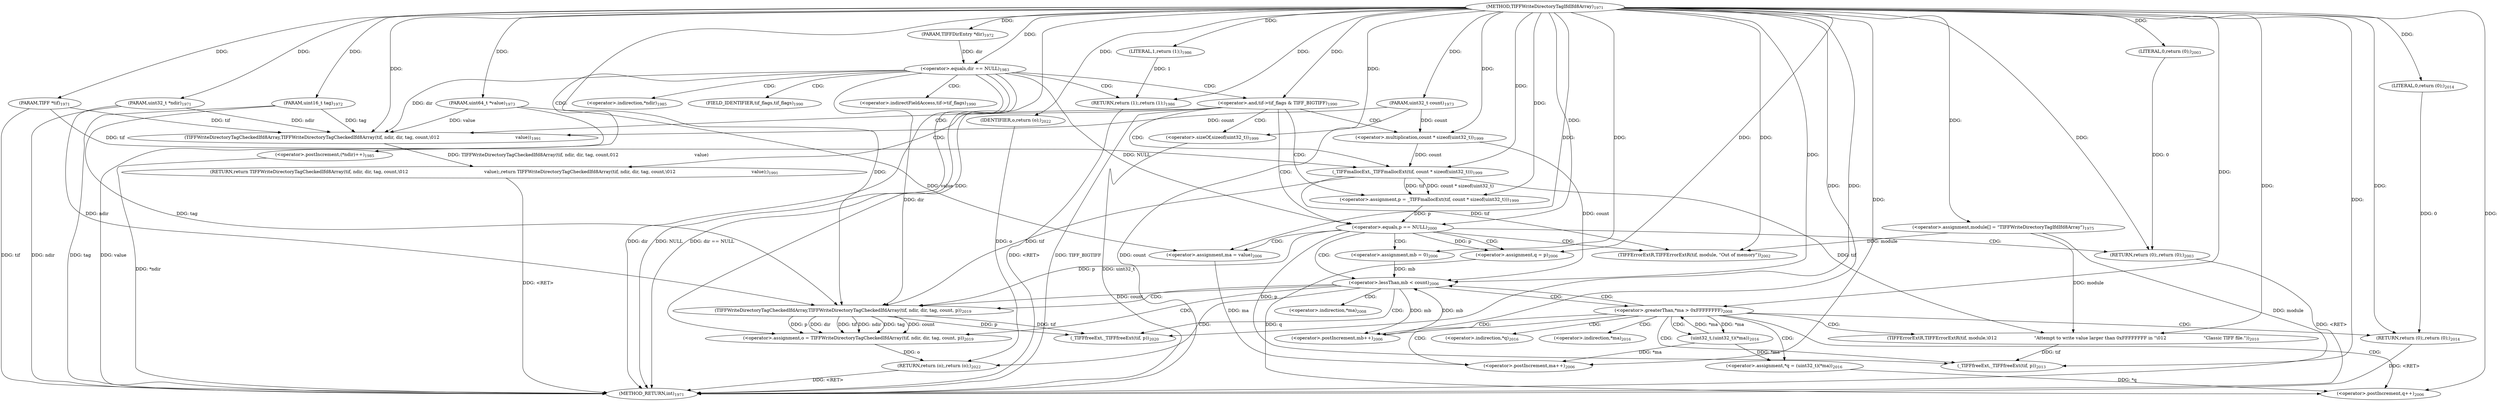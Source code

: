 digraph "TIFFWriteDirectoryTagIfdIfd8Array" {  
"69168" [label = <(METHOD,TIFFWriteDirectoryTagIfdIfd8Array)<SUB>1971</SUB>> ]
"69287" [label = <(METHOD_RETURN,int)<SUB>1971</SUB>> ]
"69169" [label = <(PARAM,TIFF *tif)<SUB>1971</SUB>> ]
"69170" [label = <(PARAM,uint32_t *ndir)<SUB>1971</SUB>> ]
"69171" [label = <(PARAM,TIFFDirEntry *dir)<SUB>1972</SUB>> ]
"69172" [label = <(PARAM,uint16_t tag)<SUB>1972</SUB>> ]
"69173" [label = <(PARAM,uint32_t count)<SUB>1973</SUB>> ]
"69174" [label = <(PARAM,uint64_t *value)<SUB>1973</SUB>> ]
"69177" [label = <(&lt;operator&gt;.assignment,module[] = &quot;TIFFWriteDirectoryTagIfdIfd8Array&quot;)<SUB>1975</SUB>> ]
"69210" [label = <(&lt;operator&gt;.assignment,p = _TIFFmallocExt(tif, count * sizeof(uint32_t)))<SUB>1999</SUB>> ]
"69273" [label = <(&lt;operator&gt;.assignment,o = TIFFWriteDirectoryTagCheckedIfdArray(tif, ndir, dir, tag, count, p))<SUB>2019</SUB>> ]
"69282" [label = <(_TIFFfreeExt,_TIFFfreeExt(tif, p))<SUB>2020</SUB>> ]
"69285" [label = <(RETURN,return (o);,return (o);)<SUB>2022</SUB>> ]
"69186" [label = <(&lt;operator&gt;.equals,dir == NULL)<SUB>1983</SUB>> ]
"69196" [label = <(&lt;operator&gt;.and,tif-&gt;tif_flags &amp; TIFF_BIGTIFF)<SUB>1990</SUB>> ]
"69219" [label = <(&lt;operator&gt;.equals,p == NULL)<SUB>2000</SUB>> ]
"69241" [label = <(&lt;operator&gt;.lessThan,mb &lt; count)<SUB>2006</SUB>> ]
"69286" [label = <(IDENTIFIER,o,return (o);)<SUB>2022</SUB>> ]
"69190" [label = <(&lt;operator&gt;.postIncrement,(*ndir)++)<SUB>1985</SUB>> ]
"69193" [label = <(RETURN,return (1);,return (1);)<SUB>1986</SUB>> ]
"69202" [label = <(RETURN,return TIFFWriteDirectoryTagCheckedIfd8Array(tif, ndir, dir, tag, count,\012                                                     value);,return TIFFWriteDirectoryTagCheckedIfd8Array(tif, ndir, dir, tag, count,\012                                                     value);)<SUB>1991</SUB>> ]
"69212" [label = <(_TIFFmallocExt,_TIFFmallocExt(tif, count * sizeof(uint32_t)))<SUB>1999</SUB>> ]
"69223" [label = <(TIFFErrorExtR,TIFFErrorExtR(tif, module, &quot;Out of memory&quot;))<SUB>2002</SUB>> ]
"69227" [label = <(RETURN,return (0);,return (0);)<SUB>2003</SUB>> ]
"69245" [label = <(&lt;operator&gt;.postIncrement,ma++)<SUB>2006</SUB>> ]
"69247" [label = <(&lt;operator&gt;.postIncrement,mb++)<SUB>2006</SUB>> ]
"69249" [label = <(&lt;operator&gt;.postIncrement,q++)<SUB>2006</SUB>> ]
"69267" [label = <(&lt;operator&gt;.assignment,*q = (uint32_t)(*ma))<SUB>2016</SUB>> ]
"69275" [label = <(TIFFWriteDirectoryTagCheckedIfdArray,TIFFWriteDirectoryTagCheckedIfdArray(tif, ndir, dir, tag, count, p))<SUB>2019</SUB>> ]
"69194" [label = <(LITERAL,1,return (1);)<SUB>1986</SUB>> ]
"69203" [label = <(TIFFWriteDirectoryTagCheckedIfd8Array,TIFFWriteDirectoryTagCheckedIfd8Array(tif, ndir, dir, tag, count,\012                                                     value))<SUB>1991</SUB>> ]
"69214" [label = <(&lt;operator&gt;.multiplication,count * sizeof(uint32_t))<SUB>1999</SUB>> ]
"69228" [label = <(LITERAL,0,return (0);)<SUB>2003</SUB>> ]
"69232" [label = <(&lt;operator&gt;.assignment,q = p)<SUB>2006</SUB>> ]
"69235" [label = <(&lt;operator&gt;.assignment,ma = value)<SUB>2006</SUB>> ]
"69238" [label = <(&lt;operator&gt;.assignment,mb = 0)<SUB>2006</SUB>> ]
"69253" [label = <(&lt;operator&gt;.greaterThan,*ma &gt; 0xFFFFFFFF)<SUB>2008</SUB>> ]
"69216" [label = <(&lt;operator&gt;.sizeOf,sizeof(uint32_t))<SUB>1999</SUB>> ]
"69258" [label = <(TIFFErrorExtR,TIFFErrorExtR(tif, module,\012                          &quot;Attempt to write value larger than 0xFFFFFFFF in &quot;\012                          &quot;Classic TIFF file.&quot;))<SUB>2010</SUB>> ]
"69262" [label = <(_TIFFfreeExt,_TIFFfreeExt(tif, p))<SUB>2013</SUB>> ]
"69265" [label = <(RETURN,return (0);,return (0);)<SUB>2014</SUB>> ]
"69270" [label = <(uint32_t,(uint32_t)(*ma))<SUB>2016</SUB>> ]
"69266" [label = <(LITERAL,0,return (0);)<SUB>2014</SUB>> ]
"69197" [label = <(&lt;operator&gt;.indirectFieldAccess,tif-&gt;tif_flags)<SUB>1990</SUB>> ]
"69191" [label = <(&lt;operator&gt;.indirection,*ndir)<SUB>1985</SUB>> ]
"69199" [label = <(FIELD_IDENTIFIER,tif_flags,tif_flags)<SUB>1990</SUB>> ]
"69268" [label = <(&lt;operator&gt;.indirection,*q)<SUB>2016</SUB>> ]
"69254" [label = <(&lt;operator&gt;.indirection,*ma)<SUB>2008</SUB>> ]
"69271" [label = <(&lt;operator&gt;.indirection,*ma)<SUB>2016</SUB>> ]
  "69202" -> "69287"  [ label = "DDG: &lt;RET&gt;"] 
  "69265" -> "69287"  [ label = "DDG: &lt;RET&gt;"] 
  "69193" -> "69287"  [ label = "DDG: &lt;RET&gt;"] 
  "69285" -> "69287"  [ label = "DDG: &lt;RET&gt;"] 
  "69227" -> "69287"  [ label = "DDG: &lt;RET&gt;"] 
  "69169" -> "69287"  [ label = "DDG: tif"] 
  "69170" -> "69287"  [ label = "DDG: ndir"] 
  "69172" -> "69287"  [ label = "DDG: tag"] 
  "69173" -> "69287"  [ label = "DDG: count"] 
  "69174" -> "69287"  [ label = "DDG: value"] 
  "69177" -> "69287"  [ label = "DDG: module"] 
  "69186" -> "69287"  [ label = "DDG: dir"] 
  "69186" -> "69287"  [ label = "DDG: NULL"] 
  "69186" -> "69287"  [ label = "DDG: dir == NULL"] 
  "69190" -> "69287"  [ label = "DDG: *ndir"] 
  "69216" -> "69287"  [ label = "DDG: uint32_t"] 
  "69196" -> "69287"  [ label = "DDG: TIFF_BIGTIFF"] 
  "69168" -> "69169"  [ label = "DDG: "] 
  "69168" -> "69170"  [ label = "DDG: "] 
  "69168" -> "69171"  [ label = "DDG: "] 
  "69168" -> "69172"  [ label = "DDG: "] 
  "69168" -> "69173"  [ label = "DDG: "] 
  "69168" -> "69174"  [ label = "DDG: "] 
  "69168" -> "69177"  [ label = "DDG: "] 
  "69212" -> "69210"  [ label = "DDG: tif"] 
  "69212" -> "69210"  [ label = "DDG: count * sizeof(uint32_t)"] 
  "69275" -> "69273"  [ label = "DDG: dir"] 
  "69275" -> "69273"  [ label = "DDG: tif"] 
  "69275" -> "69273"  [ label = "DDG: ndir"] 
  "69275" -> "69273"  [ label = "DDG: tag"] 
  "69275" -> "69273"  [ label = "DDG: count"] 
  "69275" -> "69273"  [ label = "DDG: p"] 
  "69286" -> "69285"  [ label = "DDG: o"] 
  "69273" -> "69285"  [ label = "DDG: o"] 
  "69168" -> "69210"  [ label = "DDG: "] 
  "69168" -> "69273"  [ label = "DDG: "] 
  "69275" -> "69282"  [ label = "DDG: tif"] 
  "69168" -> "69282"  [ label = "DDG: "] 
  "69275" -> "69282"  [ label = "DDG: p"] 
  "69168" -> "69286"  [ label = "DDG: "] 
  "69171" -> "69186"  [ label = "DDG: dir"] 
  "69168" -> "69186"  [ label = "DDG: "] 
  "69194" -> "69193"  [ label = "DDG: 1"] 
  "69168" -> "69193"  [ label = "DDG: "] 
  "69168" -> "69196"  [ label = "DDG: "] 
  "69203" -> "69202"  [ label = "DDG: TIFFWriteDirectoryTagCheckedIfd8Array(tif, ndir, dir, tag, count,\012                                                     value)"] 
  "69169" -> "69212"  [ label = "DDG: tif"] 
  "69168" -> "69212"  [ label = "DDG: "] 
  "69214" -> "69212"  [ label = "DDG: count"] 
  "69210" -> "69219"  [ label = "DDG: p"] 
  "69168" -> "69219"  [ label = "DDG: "] 
  "69186" -> "69219"  [ label = "DDG: NULL"] 
  "69228" -> "69227"  [ label = "DDG: 0"] 
  "69168" -> "69227"  [ label = "DDG: "] 
  "69238" -> "69241"  [ label = "DDG: mb"] 
  "69247" -> "69241"  [ label = "DDG: mb"] 
  "69168" -> "69241"  [ label = "DDG: "] 
  "69214" -> "69241"  [ label = "DDG: count"] 
  "69270" -> "69267"  [ label = "DDG: *ma"] 
  "69212" -> "69275"  [ label = "DDG: tif"] 
  "69168" -> "69275"  [ label = "DDG: "] 
  "69170" -> "69275"  [ label = "DDG: ndir"] 
  "69186" -> "69275"  [ label = "DDG: dir"] 
  "69172" -> "69275"  [ label = "DDG: tag"] 
  "69241" -> "69275"  [ label = "DDG: count"] 
  "69219" -> "69275"  [ label = "DDG: p"] 
  "69168" -> "69194"  [ label = "DDG: "] 
  "69173" -> "69214"  [ label = "DDG: count"] 
  "69168" -> "69214"  [ label = "DDG: "] 
  "69212" -> "69223"  [ label = "DDG: tif"] 
  "69168" -> "69223"  [ label = "DDG: "] 
  "69177" -> "69223"  [ label = "DDG: module"] 
  "69168" -> "69228"  [ label = "DDG: "] 
  "69219" -> "69232"  [ label = "DDG: p"] 
  "69168" -> "69232"  [ label = "DDG: "] 
  "69174" -> "69235"  [ label = "DDG: value"] 
  "69168" -> "69235"  [ label = "DDG: "] 
  "69168" -> "69238"  [ label = "DDG: "] 
  "69235" -> "69245"  [ label = "DDG: ma"] 
  "69270" -> "69245"  [ label = "DDG: *ma"] 
  "69168" -> "69245"  [ label = "DDG: "] 
  "69241" -> "69247"  [ label = "DDG: mb"] 
  "69168" -> "69247"  [ label = "DDG: "] 
  "69232" -> "69249"  [ label = "DDG: q"] 
  "69267" -> "69249"  [ label = "DDG: *q"] 
  "69168" -> "69249"  [ label = "DDG: "] 
  "69169" -> "69203"  [ label = "DDG: tif"] 
  "69168" -> "69203"  [ label = "DDG: "] 
  "69170" -> "69203"  [ label = "DDG: ndir"] 
  "69186" -> "69203"  [ label = "DDG: dir"] 
  "69172" -> "69203"  [ label = "DDG: tag"] 
  "69173" -> "69203"  [ label = "DDG: count"] 
  "69174" -> "69203"  [ label = "DDG: value"] 
  "69168" -> "69216"  [ label = "DDG: "] 
  "69270" -> "69253"  [ label = "DDG: *ma"] 
  "69168" -> "69253"  [ label = "DDG: "] 
  "69266" -> "69265"  [ label = "DDG: 0"] 
  "69168" -> "69265"  [ label = "DDG: "] 
  "69253" -> "69270"  [ label = "DDG: *ma"] 
  "69212" -> "69258"  [ label = "DDG: tif"] 
  "69168" -> "69258"  [ label = "DDG: "] 
  "69177" -> "69258"  [ label = "DDG: module"] 
  "69258" -> "69262"  [ label = "DDG: tif"] 
  "69168" -> "69262"  [ label = "DDG: "] 
  "69219" -> "69262"  [ label = "DDG: p"] 
  "69168" -> "69266"  [ label = "DDG: "] 
  "69186" -> "69199"  [ label = "CDG: "] 
  "69186" -> "69190"  [ label = "CDG: "] 
  "69186" -> "69193"  [ label = "CDG: "] 
  "69186" -> "69196"  [ label = "CDG: "] 
  "69186" -> "69197"  [ label = "CDG: "] 
  "69186" -> "69191"  [ label = "CDG: "] 
  "69196" -> "69216"  [ label = "CDG: "] 
  "69196" -> "69214"  [ label = "CDG: "] 
  "69196" -> "69203"  [ label = "CDG: "] 
  "69196" -> "69219"  [ label = "CDG: "] 
  "69196" -> "69210"  [ label = "CDG: "] 
  "69196" -> "69202"  [ label = "CDG: "] 
  "69196" -> "69212"  [ label = "CDG: "] 
  "69219" -> "69223"  [ label = "CDG: "] 
  "69219" -> "69232"  [ label = "CDG: "] 
  "69219" -> "69241"  [ label = "CDG: "] 
  "69219" -> "69227"  [ label = "CDG: "] 
  "69219" -> "69238"  [ label = "CDG: "] 
  "69219" -> "69235"  [ label = "CDG: "] 
  "69241" -> "69254"  [ label = "CDG: "] 
  "69241" -> "69275"  [ label = "CDG: "] 
  "69241" -> "69253"  [ label = "CDG: "] 
  "69241" -> "69273"  [ label = "CDG: "] 
  "69241" -> "69282"  [ label = "CDG: "] 
  "69241" -> "69285"  [ label = "CDG: "] 
  "69253" -> "69245"  [ label = "CDG: "] 
  "69253" -> "69271"  [ label = "CDG: "] 
  "69253" -> "69270"  [ label = "CDG: "] 
  "69253" -> "69267"  [ label = "CDG: "] 
  "69253" -> "69262"  [ label = "CDG: "] 
  "69253" -> "69258"  [ label = "CDG: "] 
  "69253" -> "69241"  [ label = "CDG: "] 
  "69253" -> "69265"  [ label = "CDG: "] 
  "69253" -> "69247"  [ label = "CDG: "] 
  "69253" -> "69249"  [ label = "CDG: "] 
  "69253" -> "69268"  [ label = "CDG: "] 
}

